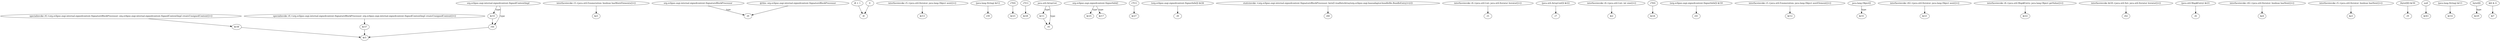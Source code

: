 digraph g {
0[label="$r33"]
1[label="r44"]
0->1[label=""]
2[label="interfaceinvoke r3.<java.util.Enumeration: boolean hasMoreElements()>()"]
3[label="$z5"]
2->3[label=""]
4[label="org.eclipse.osgi.internal.signedcontent.SignatureBlockProcessor"]
5[label="r0"]
4->5[label="type"]
6[label="org.eclipse.osgi.internal.signedcontent.SignedContentImpl"]
6->1[label="type"]
7[label="i8 + 1"]
8[label="i8"]
7->8[label=""]
9[label="interfaceinvoke r5.<java.util.Iterator: java.lang.Object next()>()"]
10[label="$r13"]
9->10[label=""]
11[label="specialinvoke r0.<org.eclipse.osgi.internal.signedcontent.SignatureBlockProcessor: org.eclipse.osgi.internal.signedcontent.SignedContentImpl createUnsignedContent()>()"]
12[label="$r38"]
11->12[label=""]
13[label="(java.lang.String) $r12"]
14[label="r39"]
13->14[label=""]
15[label="r7[0]"]
16[label="$r23"]
15->16[label=""]
17[label="0"]
17->8[label=""]
18[label="r7[1]"]
19[label="$r28"]
18->19[label=""]
20[label="$r11"]
21[label="r4"]
20->21[label=""]
22[label="org.eclipse.osgi.signedcontent.SignerInfo[]"]
23[label="$r25"]
22->23[label="type"]
24[label="r7[1]"]
25[label="$r27"]
24->25[label=""]
26[label="(org.eclipse.osgi.signedcontent.SignerInfo[]) $r26"]
27[label="r8"]
26->27[label=""]
28[label="staticinvoke <org.eclipse.osgi.internal.signedcontent.SignatureBlockProcessor: byte[] readIntoArray(org.eclipse.osgi.baseadaptor.bundlefile.BundleEntry)>(r2)"]
29[label="r40"]
28->29[label=""]
30[label="interfaceinvoke r4.<java.util.List: java.util.Iterator iterator()>()"]
31[label="r5"]
30->31[label=""]
32[label="$r37"]
33[label="$r5"]
32->33[label=""]
12->33[label=""]
1->33[label=""]
34[label="(java.util.ArrayList[]) $r22"]
35[label="r7"]
34->35[label=""]
36[label="interfaceinvoke r4.<java.util.List: int size()>()"]
37[label="$i2"]
36->37[label=""]
38[label="r7[0]"]
39[label="$r24"]
38->39[label=""]
40[label="(org.eclipse.osgi.signedcontent.SignerInfo[]) $r18"]
41[label="r41"]
40->41[label=""]
42[label="interfaceinvoke r3.<java.util.Enumeration: java.lang.Object nextElement()>()"]
43[label="$r12"]
42->43[label=""]
44[label="java.lang.Object[]"]
45[label="$r31"]
44->45[label="type"]
46[label="interfaceinvoke r42.<java.util.Iterator: java.lang.Object next()>()"]
47[label="$r21"]
46->47[label=""]
48[label="java.util.ArrayList"]
48->21[label="type"]
49[label="interfaceinvoke r6.<java.util.Map$Entry: java.lang.Object getValue()>()"]
50[label="$r22"]
49->50[label=""]
51[label="$r17"]
22->51[label="type"]
48->20[label="type"]
52[label="interfaceinvoke $r20.<java.util.Set: java.util.Iterator iterator()>()"]
53[label="r42"]
52->53[label=""]
54[label="(java.util.Map$Entry) $r21"]
55[label="r6"]
54->55[label=""]
56[label="interfaceinvoke r42.<java.util.Iterator: boolean hasNext()>()"]
57[label="$z4"]
56->57[label=""]
58[label="@this: org.eclipse.osgi.internal.signedcontent.SignatureBlockProcessor"]
58->5[label=""]
59[label="interfaceinvoke r5.<java.util.Iterator: boolean hasNext()>()"]
60[label="$z3"]
59->60[label=""]
6->0[label="type"]
61[label="specialinvoke r0.<org.eclipse.osgi.internal.signedcontent.SignatureBlockProcessor: org.eclipse.osgi.internal.signedcontent.SignedContentImpl createUnsignedContent()>()"]
61->32[label=""]
62[label="(byte[][]) $r30"]
63[label="r9"]
62->63[label=""]
64[label="null"]
65[label="$r43"]
64->65[label=""]
66[label="(java.lang.String) $r13"]
67[label="$r14"]
66->67[label=""]
68[label="byte[][]"]
69[label="$r29"]
68->69[label="type"]
70[label="$i6 & 4"]
71[label="$i7"]
70->71[label=""]
}